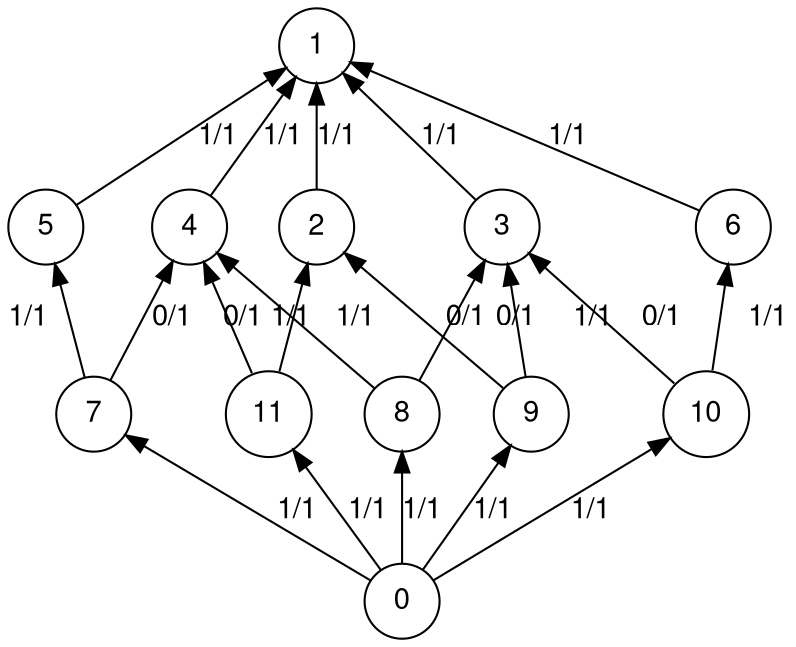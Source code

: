 digraph exported_graph {
	fontname="Helvetica,Arial,sans-serif"
	node [fontname="Helvetica,Arial,sans-serif"]
	edge [fontname="Helvetica,Arial,sans-serif"];
	rankdir = BT;
	splines = false;
	node [shape = circle];
	6 -> 1 [label = "1/1"]
	5 -> 1 [label = "1/1"]
	4 -> 1 [label = "1/1"]
	3 -> 1 [label = "1/1"]
	2 -> 1 [label = "1/1"]
	0 -> 11 [label = "1/1"]
	0 -> 10 [label = "1/1"]
	0 -> 9 [label = "1/1"]
	0 -> 8 [label = "1/1"]
	0 -> 7 [label = "1/1"]
	11 -> 4 [label = "0/1"]
	11 -> 2 [label = "1/1"]
	10 -> 6 [label = "1/1"]
	10 -> 3 [label = "0/1"]
	9 -> 3 [label = "1/1"]
	9 -> 2 [label = "0/1"]
	8 -> 4 [label = "1/1"]
	8 -> 3 [label = "0/1"]
	7 -> 4 [label = "0/1"]
	7 -> 5 [label = "1/1"]
	subgraph {
		rank = same;
		color = transparent;
		0; 
	}
	subgraph {
		rank = same;
		color = transparent;
		10; 11; 9; 7; 8; 
	}
	subgraph {
		rank = same;
		color = transparent;
		4; 5; 3; 2; 6; 
	}
	subgraph {
		rank = same;
		color = transparent;
		1; 
	}
}